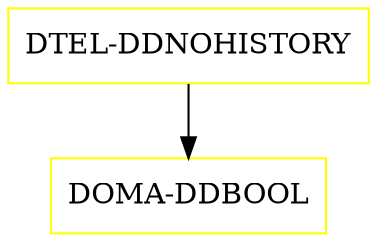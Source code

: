 digraph G {
  "DTEL-DDNOHISTORY" [shape=box,color=yellow];
  "DOMA-DDBOOL" [shape=box,color=yellow,URL="./DOMA_DDBOOL.html"];
  "DTEL-DDNOHISTORY" -> "DOMA-DDBOOL";
}
